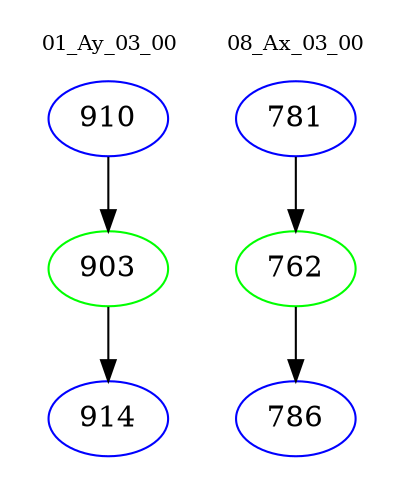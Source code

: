 digraph{
subgraph cluster_0 {
color = white
label = "01_Ay_03_00";
fontsize=10;
T0_910 [label="910", color="blue"]
T0_910 -> T0_903 [color="black"]
T0_903 [label="903", color="green"]
T0_903 -> T0_914 [color="black"]
T0_914 [label="914", color="blue"]
}
subgraph cluster_1 {
color = white
label = "08_Ax_03_00";
fontsize=10;
T1_781 [label="781", color="blue"]
T1_781 -> T1_762 [color="black"]
T1_762 [label="762", color="green"]
T1_762 -> T1_786 [color="black"]
T1_786 [label="786", color="blue"]
}
}
